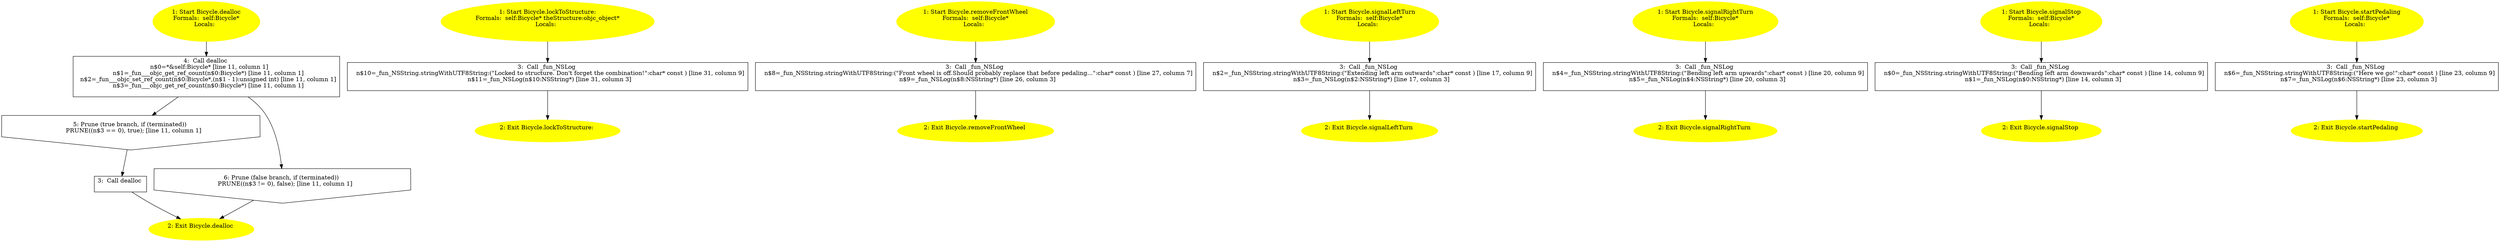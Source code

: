 /* @generated */
digraph cfg {
"dealloc#Bicycle#[instance].cc3d2713c65a7cba7b543bca39471e03_1" [label="1: Start Bicycle.dealloc\nFormals:  self:Bicycle*\nLocals:  \n  " color=yellow style=filled]
	

	 "dealloc#Bicycle#[instance].cc3d2713c65a7cba7b543bca39471e03_1" -> "dealloc#Bicycle#[instance].cc3d2713c65a7cba7b543bca39471e03_4" ;
"dealloc#Bicycle#[instance].cc3d2713c65a7cba7b543bca39471e03_2" [label="2: Exit Bicycle.dealloc \n  " color=yellow style=filled]
	

"dealloc#Bicycle#[instance].cc3d2713c65a7cba7b543bca39471e03_3" [label="3:  Call dealloc \n  " shape="box"]
	

	 "dealloc#Bicycle#[instance].cc3d2713c65a7cba7b543bca39471e03_3" -> "dealloc#Bicycle#[instance].cc3d2713c65a7cba7b543bca39471e03_2" ;
"dealloc#Bicycle#[instance].cc3d2713c65a7cba7b543bca39471e03_4" [label="4:  Call dealloc \n   n$0=*&self:Bicycle* [line 11, column 1]\n  n$1=_fun___objc_get_ref_count(n$0:Bicycle*) [line 11, column 1]\n  n$2=_fun___objc_set_ref_count(n$0:Bicycle*,(n$1 - 1):unsigned int) [line 11, column 1]\n  n$3=_fun___objc_get_ref_count(n$0:Bicycle*) [line 11, column 1]\n " shape="box"]
	

	 "dealloc#Bicycle#[instance].cc3d2713c65a7cba7b543bca39471e03_4" -> "dealloc#Bicycle#[instance].cc3d2713c65a7cba7b543bca39471e03_5" ;
	 "dealloc#Bicycle#[instance].cc3d2713c65a7cba7b543bca39471e03_4" -> "dealloc#Bicycle#[instance].cc3d2713c65a7cba7b543bca39471e03_6" ;
"dealloc#Bicycle#[instance].cc3d2713c65a7cba7b543bca39471e03_5" [label="5: Prune (true branch, if (terminated)) \n   PRUNE((n$3 == 0), true); [line 11, column 1]\n " shape="invhouse"]
	

	 "dealloc#Bicycle#[instance].cc3d2713c65a7cba7b543bca39471e03_5" -> "dealloc#Bicycle#[instance].cc3d2713c65a7cba7b543bca39471e03_3" ;
"dealloc#Bicycle#[instance].cc3d2713c65a7cba7b543bca39471e03_6" [label="6: Prune (false branch, if (terminated)) \n   PRUNE((n$3 != 0), false); [line 11, column 1]\n " shape="invhouse"]
	

	 "dealloc#Bicycle#[instance].cc3d2713c65a7cba7b543bca39471e03_6" -> "dealloc#Bicycle#[instance].cc3d2713c65a7cba7b543bca39471e03_2" ;
"lockToStructure:#Bicycle(struct objc_object)#[instance].b90c26b19ecaf5fcdf99e6dbda0e6529_1" [label="1: Start Bicycle.lockToStructure:\nFormals:  self:Bicycle* theStructure:objc_object*\nLocals:  \n  " color=yellow style=filled]
	

	 "lockToStructure:#Bicycle(struct objc_object)#[instance].b90c26b19ecaf5fcdf99e6dbda0e6529_1" -> "lockToStructure:#Bicycle(struct objc_object)#[instance].b90c26b19ecaf5fcdf99e6dbda0e6529_3" ;
"lockToStructure:#Bicycle(struct objc_object)#[instance].b90c26b19ecaf5fcdf99e6dbda0e6529_2" [label="2: Exit Bicycle.lockToStructure: \n  " color=yellow style=filled]
	

"lockToStructure:#Bicycle(struct objc_object)#[instance].b90c26b19ecaf5fcdf99e6dbda0e6529_3" [label="3:  Call _fun_NSLog \n   n$10=_fun_NSString.stringWithUTF8String:(\"Locked to structure. Don't forget the combination!\":char* const ) [line 31, column 9]\n  n$11=_fun_NSLog(n$10:NSString*) [line 31, column 3]\n " shape="box"]
	

	 "lockToStructure:#Bicycle(struct objc_object)#[instance].b90c26b19ecaf5fcdf99e6dbda0e6529_3" -> "lockToStructure:#Bicycle(struct objc_object)#[instance].b90c26b19ecaf5fcdf99e6dbda0e6529_2" ;
"removeFrontWheel#Bicycle#[instance].d5f0a1bcc3efe35a2fff0906722c8da6_1" [label="1: Start Bicycle.removeFrontWheel\nFormals:  self:Bicycle*\nLocals:  \n  " color=yellow style=filled]
	

	 "removeFrontWheel#Bicycle#[instance].d5f0a1bcc3efe35a2fff0906722c8da6_1" -> "removeFrontWheel#Bicycle#[instance].d5f0a1bcc3efe35a2fff0906722c8da6_3" ;
"removeFrontWheel#Bicycle#[instance].d5f0a1bcc3efe35a2fff0906722c8da6_2" [label="2: Exit Bicycle.removeFrontWheel \n  " color=yellow style=filled]
	

"removeFrontWheel#Bicycle#[instance].d5f0a1bcc3efe35a2fff0906722c8da6_3" [label="3:  Call _fun_NSLog \n   n$8=_fun_NSString.stringWithUTF8String:(\"Front wheel is off.Should probably replace that before pedaling...\":char* const ) [line 27, column 7]\n  n$9=_fun_NSLog(n$8:NSString*) [line 26, column 3]\n " shape="box"]
	

	 "removeFrontWheel#Bicycle#[instance].d5f0a1bcc3efe35a2fff0906722c8da6_3" -> "removeFrontWheel#Bicycle#[instance].d5f0a1bcc3efe35a2fff0906722c8da6_2" ;
"signalLeftTurn#Bicycle#[instance].18daf4924e1c1900fd0fb8bdf07d548c_1" [label="1: Start Bicycle.signalLeftTurn\nFormals:  self:Bicycle*\nLocals:  \n  " color=yellow style=filled]
	

	 "signalLeftTurn#Bicycle#[instance].18daf4924e1c1900fd0fb8bdf07d548c_1" -> "signalLeftTurn#Bicycle#[instance].18daf4924e1c1900fd0fb8bdf07d548c_3" ;
"signalLeftTurn#Bicycle#[instance].18daf4924e1c1900fd0fb8bdf07d548c_2" [label="2: Exit Bicycle.signalLeftTurn \n  " color=yellow style=filled]
	

"signalLeftTurn#Bicycle#[instance].18daf4924e1c1900fd0fb8bdf07d548c_3" [label="3:  Call _fun_NSLog \n   n$2=_fun_NSString.stringWithUTF8String:(\"Extending left arm outwards\":char* const ) [line 17, column 9]\n  n$3=_fun_NSLog(n$2:NSString*) [line 17, column 3]\n " shape="box"]
	

	 "signalLeftTurn#Bicycle#[instance].18daf4924e1c1900fd0fb8bdf07d548c_3" -> "signalLeftTurn#Bicycle#[instance].18daf4924e1c1900fd0fb8bdf07d548c_2" ;
"signalRightTurn#Bicycle#[instance].0785da432422f9378e0e40935e43272d_1" [label="1: Start Bicycle.signalRightTurn\nFormals:  self:Bicycle*\nLocals:  \n  " color=yellow style=filled]
	

	 "signalRightTurn#Bicycle#[instance].0785da432422f9378e0e40935e43272d_1" -> "signalRightTurn#Bicycle#[instance].0785da432422f9378e0e40935e43272d_3" ;
"signalRightTurn#Bicycle#[instance].0785da432422f9378e0e40935e43272d_2" [label="2: Exit Bicycle.signalRightTurn \n  " color=yellow style=filled]
	

"signalRightTurn#Bicycle#[instance].0785da432422f9378e0e40935e43272d_3" [label="3:  Call _fun_NSLog \n   n$4=_fun_NSString.stringWithUTF8String:(\"Bending left arm upwards\":char* const ) [line 20, column 9]\n  n$5=_fun_NSLog(n$4:NSString*) [line 20, column 3]\n " shape="box"]
	

	 "signalRightTurn#Bicycle#[instance].0785da432422f9378e0e40935e43272d_3" -> "signalRightTurn#Bicycle#[instance].0785da432422f9378e0e40935e43272d_2" ;
"signalStop#Bicycle#[instance].812712e2bf530f0e7412a8ecb824519a_1" [label="1: Start Bicycle.signalStop\nFormals:  self:Bicycle*\nLocals:  \n  " color=yellow style=filled]
	

	 "signalStop#Bicycle#[instance].812712e2bf530f0e7412a8ecb824519a_1" -> "signalStop#Bicycle#[instance].812712e2bf530f0e7412a8ecb824519a_3" ;
"signalStop#Bicycle#[instance].812712e2bf530f0e7412a8ecb824519a_2" [label="2: Exit Bicycle.signalStop \n  " color=yellow style=filled]
	

"signalStop#Bicycle#[instance].812712e2bf530f0e7412a8ecb824519a_3" [label="3:  Call _fun_NSLog \n   n$0=_fun_NSString.stringWithUTF8String:(\"Bending left arm downwards\":char* const ) [line 14, column 9]\n  n$1=_fun_NSLog(n$0:NSString*) [line 14, column 3]\n " shape="box"]
	

	 "signalStop#Bicycle#[instance].812712e2bf530f0e7412a8ecb824519a_3" -> "signalStop#Bicycle#[instance].812712e2bf530f0e7412a8ecb824519a_2" ;
"startPedaling#Bicycle#[instance].8d631ff3051a105b20d5e322ae66f2d7_1" [label="1: Start Bicycle.startPedaling\nFormals:  self:Bicycle*\nLocals:  \n  " color=yellow style=filled]
	

	 "startPedaling#Bicycle#[instance].8d631ff3051a105b20d5e322ae66f2d7_1" -> "startPedaling#Bicycle#[instance].8d631ff3051a105b20d5e322ae66f2d7_3" ;
"startPedaling#Bicycle#[instance].8d631ff3051a105b20d5e322ae66f2d7_2" [label="2: Exit Bicycle.startPedaling \n  " color=yellow style=filled]
	

"startPedaling#Bicycle#[instance].8d631ff3051a105b20d5e322ae66f2d7_3" [label="3:  Call _fun_NSLog \n   n$6=_fun_NSString.stringWithUTF8String:(\"Here we go!\":char* const ) [line 23, column 9]\n  n$7=_fun_NSLog(n$6:NSString*) [line 23, column 3]\n " shape="box"]
	

	 "startPedaling#Bicycle#[instance].8d631ff3051a105b20d5e322ae66f2d7_3" -> "startPedaling#Bicycle#[instance].8d631ff3051a105b20d5e322ae66f2d7_2" ;
}
